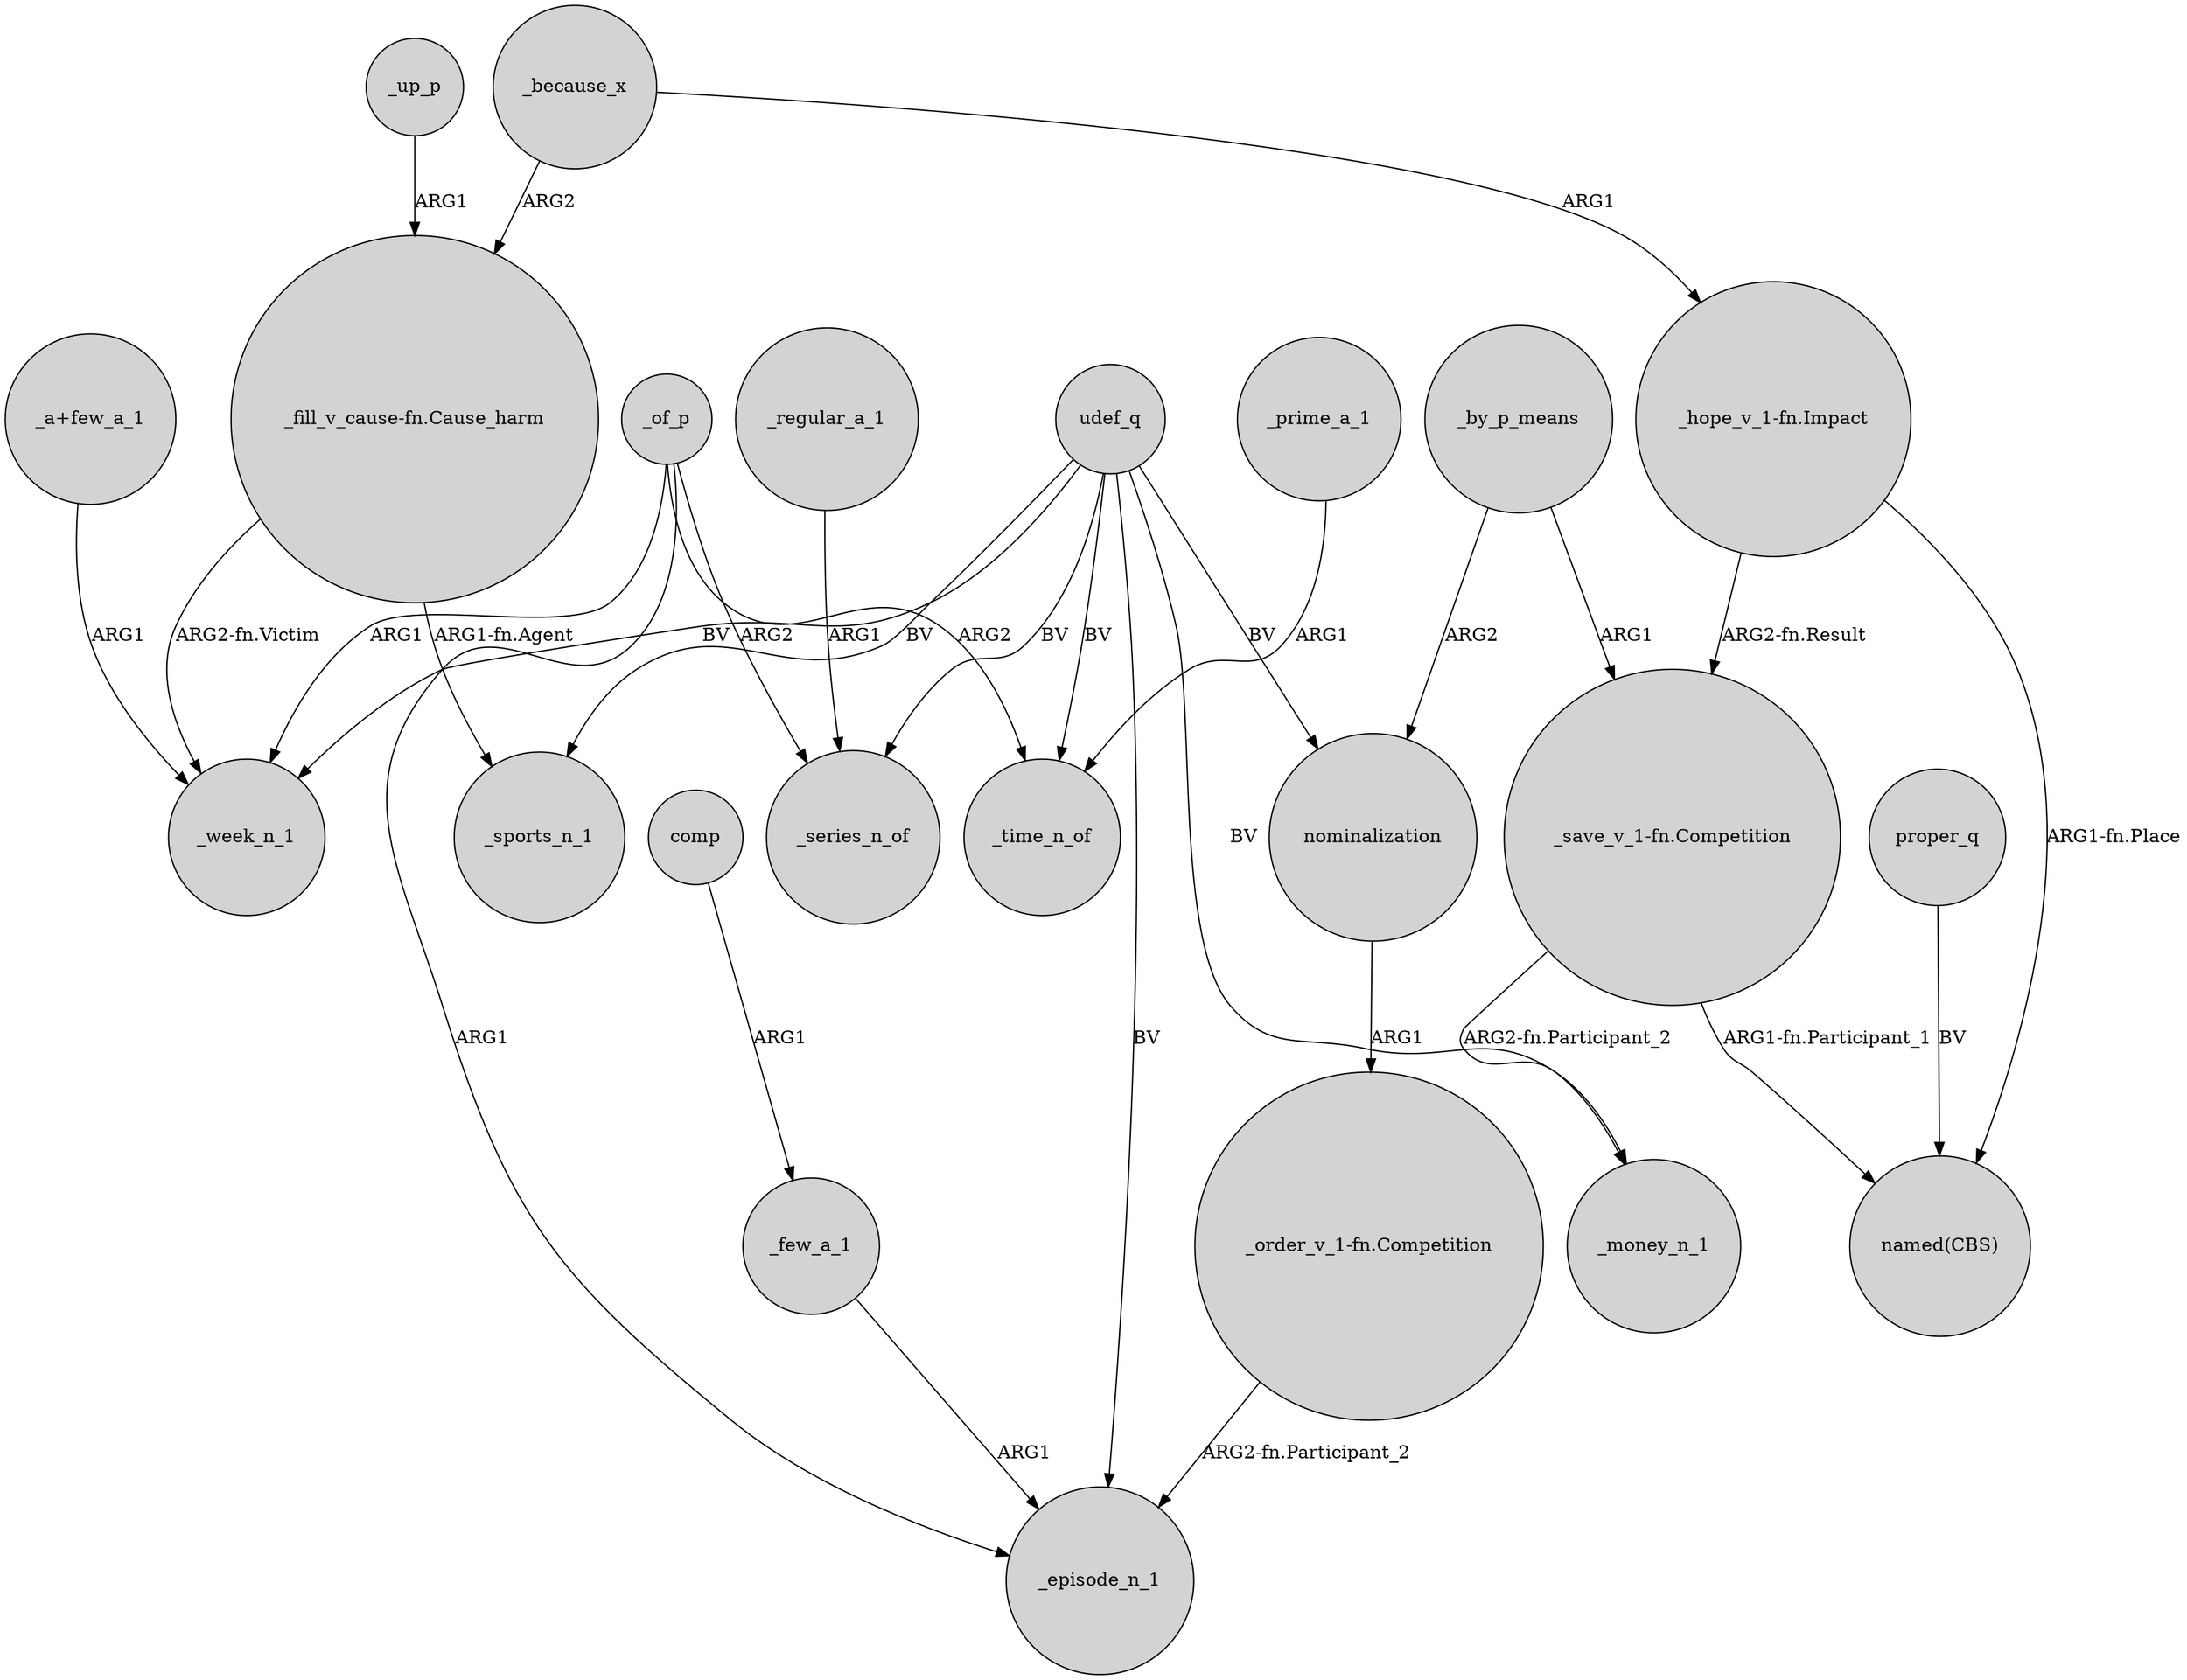 digraph {
	node [shape=circle style=filled]
	"_fill_v_cause-fn.Cause_harm" -> _sports_n_1 [label="ARG1-fn.Agent"]
	_of_p -> _episode_n_1 [label=ARG1]
	"_order_v_1-fn.Competition" -> _episode_n_1 [label="ARG2-fn.Participant_2"]
	udef_q -> _time_n_of [label=BV]
	_up_p -> "_fill_v_cause-fn.Cause_harm" [label=ARG1]
	udef_q -> nominalization [label=BV]
	_of_p -> _week_n_1 [label=ARG1]
	"_hope_v_1-fn.Impact" -> "_save_v_1-fn.Competition" [label="ARG2-fn.Result"]
	"_save_v_1-fn.Competition" -> "named(CBS)" [label="ARG1-fn.Participant_1"]
	udef_q -> _series_n_of [label=BV]
	udef_q -> _week_n_1 [label=BV]
	_by_p_means -> "_save_v_1-fn.Competition" [label=ARG1]
	_regular_a_1 -> _series_n_of [label=ARG1]
	nominalization -> "_order_v_1-fn.Competition" [label=ARG1]
	udef_q -> _money_n_1 [label=BV]
	proper_q -> "named(CBS)" [label=BV]
	"_save_v_1-fn.Competition" -> _money_n_1 [label="ARG2-fn.Participant_2"]
	_of_p -> _series_n_of [label=ARG2]
	_by_p_means -> nominalization [label=ARG2]
	"_a+few_a_1" -> _week_n_1 [label=ARG1]
	_prime_a_1 -> _time_n_of [label=ARG1]
	udef_q -> _sports_n_1 [label=BV]
	comp -> _few_a_1 [label=ARG1]
	_of_p -> _time_n_of [label=ARG2]
	_because_x -> "_fill_v_cause-fn.Cause_harm" [label=ARG2]
	_because_x -> "_hope_v_1-fn.Impact" [label=ARG1]
	"_hope_v_1-fn.Impact" -> "named(CBS)" [label="ARG1-fn.Place"]
	"_fill_v_cause-fn.Cause_harm" -> _week_n_1 [label="ARG2-fn.Victim"]
	_few_a_1 -> _episode_n_1 [label=ARG1]
	udef_q -> _episode_n_1 [label=BV]
}
